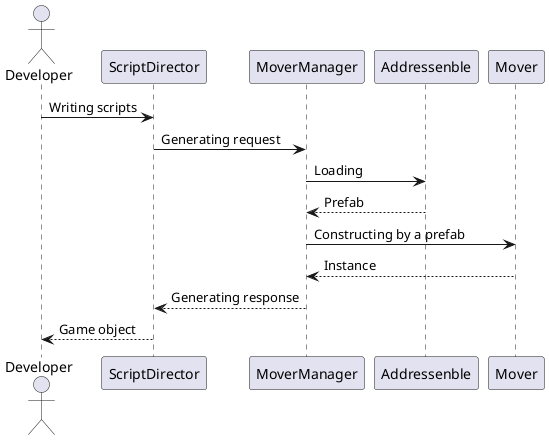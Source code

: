 @startuml GeneratingObject
actor Developer
participant ScriptDirector
participant MoverManager
participant Addressenble
participant Mover

Developer -> ScriptDirector : Writing scripts
ScriptDirector -> MoverManager : Generating request
MoverManager -> Addressenble : Loading
Addressenble --> MoverManager : Prefab
MoverManager -> Mover : Constructing by a prefab
Mover --> MoverManager : Instance
MoverManager --> ScriptDirector : Generating response
ScriptDirector --> Developer : Game object
@enduml